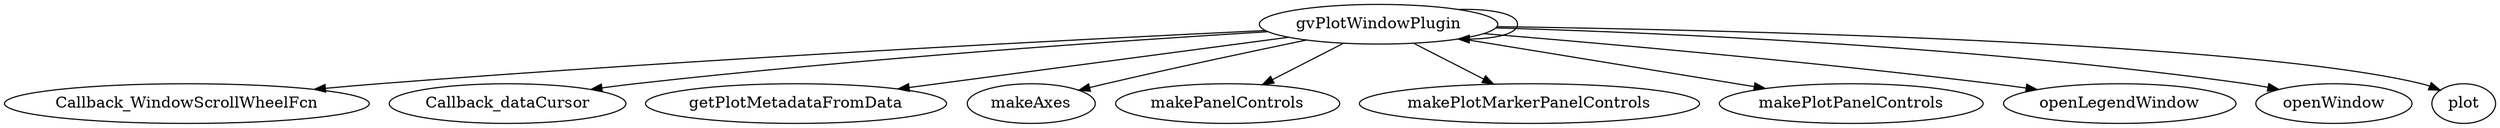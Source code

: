/* Created by mdot for Matlab */
digraph m2html {
  gvPlotWindowPlugin -> Callback_WindowScrollWheelFcn;
  gvPlotWindowPlugin -> Callback_dataCursor;
  gvPlotWindowPlugin -> getPlotMetadataFromData;
  gvPlotWindowPlugin -> gvPlotWindowPlugin;
  gvPlotWindowPlugin -> makeAxes;
  gvPlotWindowPlugin -> makePanelControls;
  gvPlotWindowPlugin -> makePlotMarkerPanelControls;
  gvPlotWindowPlugin -> makePlotPanelControls;
  gvPlotWindowPlugin -> openLegendWindow;
  gvPlotWindowPlugin -> openWindow;
  gvPlotWindowPlugin -> plot;

  Callback_WindowScrollWheelFcn [URL="Callback_WindowScrollWheelFcn.html"];
  Callback_dataCursor [URL="Callback_dataCursor.html"];
  getPlotMetadataFromData [URL="getPlotMetadataFromData.html"];
  gvPlotWindowPlugin [URL="gvPlotWindowPlugin.html"];
  makeAxes [URL="makeAxes.html"];
  makePanelControls [URL="makePanelControls.html"];
  makePlotMarkerPanelControls [URL="makePlotMarkerPanelControls.html"];
  makePlotPanelControls [URL="makePlotPanelControls.html"];
  openLegendWindow [URL="openLegendWindow.html"];
  openWindow [URL="openWindow.html"];
  plot [URL="plot.html"];
}